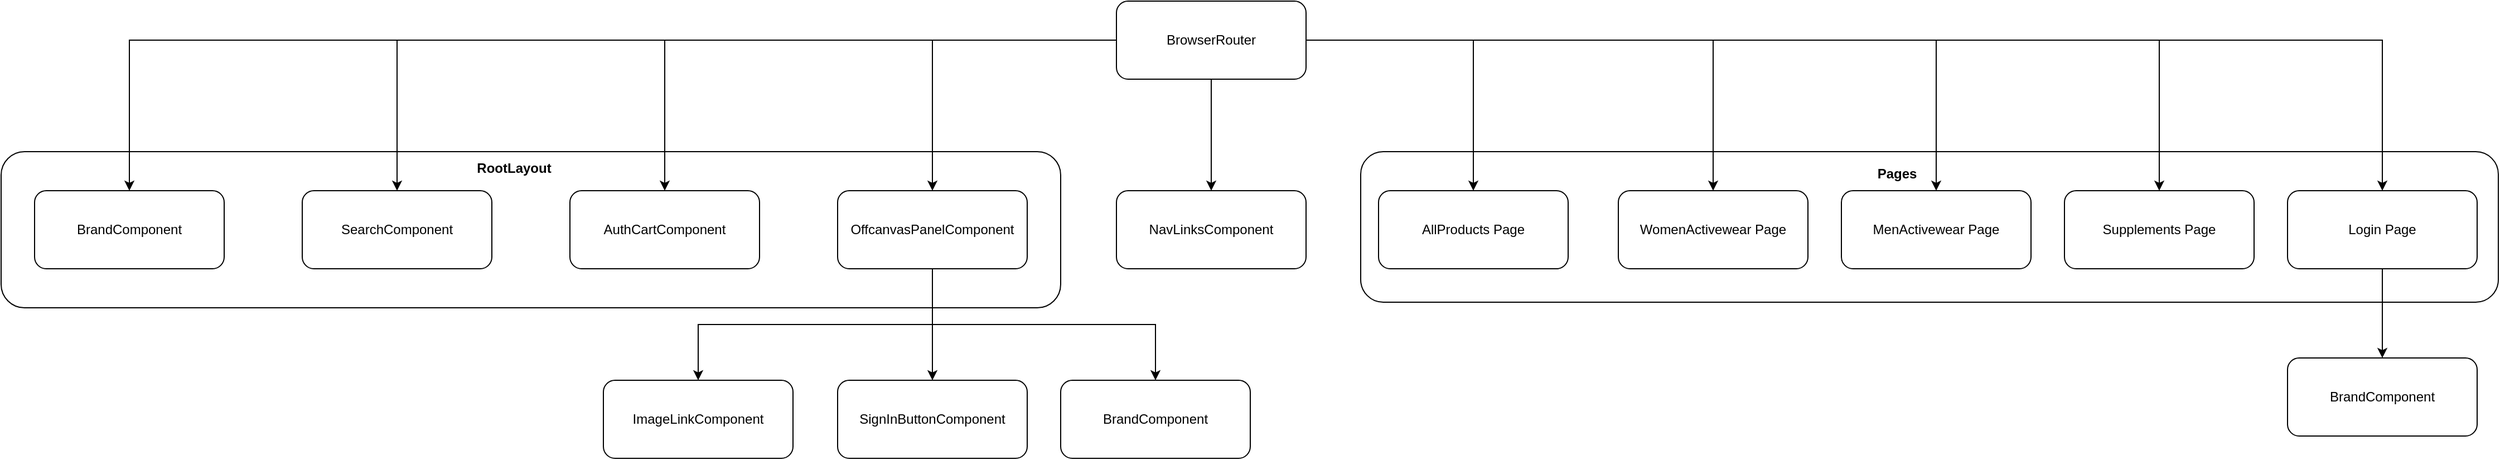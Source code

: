 <mxfile version="24.0.2" type="github">
  <diagram name="Page-1" id="0hHDYDTnzQNr6xpG6abR">
    <mxGraphModel dx="1688" dy="912" grid="1" gridSize="10" guides="1" tooltips="1" connect="1" arrows="1" fold="1" page="1" pageScale="1" pageWidth="850" pageHeight="1100" math="0" shadow="0">
      <root>
        <mxCell id="0" />
        <mxCell id="1" parent="0" />
        <mxCell id="ihooLNB1Ic0cwBquzqxP-21" value="" style="rounded=1;whiteSpace=wrap;html=1;" vertex="1" parent="1">
          <mxGeometry x="1259" y="175" width="1020" height="135" as="geometry" />
        </mxCell>
        <mxCell id="ihooLNB1Ic0cwBquzqxP-7" value="" style="rounded=1;whiteSpace=wrap;html=1;" vertex="1" parent="1">
          <mxGeometry x="40" y="175" width="950" height="140" as="geometry" />
        </mxCell>
        <mxCell id="ihooLNB1Ic0cwBquzqxP-25" style="edgeStyle=orthogonalEdgeStyle;rounded=0;orthogonalLoop=1;jettySize=auto;html=1;" edge="1" parent="1" source="ihooLNB1Ic0cwBquzqxP-1" target="ihooLNB1Ic0cwBquzqxP-2">
          <mxGeometry relative="1" as="geometry" />
        </mxCell>
        <mxCell id="ihooLNB1Ic0cwBquzqxP-26" style="edgeStyle=orthogonalEdgeStyle;rounded=0;orthogonalLoop=1;jettySize=auto;html=1;exitX=0;exitY=0.5;exitDx=0;exitDy=0;" edge="1" parent="1" source="ihooLNB1Ic0cwBquzqxP-1" target="ihooLNB1Ic0cwBquzqxP-3">
          <mxGeometry relative="1" as="geometry" />
        </mxCell>
        <mxCell id="ihooLNB1Ic0cwBquzqxP-27" style="edgeStyle=orthogonalEdgeStyle;rounded=0;orthogonalLoop=1;jettySize=auto;html=1;exitX=0;exitY=0.5;exitDx=0;exitDy=0;" edge="1" parent="1" source="ihooLNB1Ic0cwBquzqxP-1" target="ihooLNB1Ic0cwBquzqxP-4">
          <mxGeometry relative="1" as="geometry" />
        </mxCell>
        <mxCell id="ihooLNB1Ic0cwBquzqxP-28" style="edgeStyle=orthogonalEdgeStyle;rounded=0;orthogonalLoop=1;jettySize=auto;html=1;" edge="1" parent="1" source="ihooLNB1Ic0cwBquzqxP-1" target="ihooLNB1Ic0cwBquzqxP-5">
          <mxGeometry relative="1" as="geometry" />
        </mxCell>
        <mxCell id="ihooLNB1Ic0cwBquzqxP-29" style="edgeStyle=orthogonalEdgeStyle;rounded=0;orthogonalLoop=1;jettySize=auto;html=1;entryX=0.5;entryY=0;entryDx=0;entryDy=0;" edge="1" parent="1" source="ihooLNB1Ic0cwBquzqxP-1" target="ihooLNB1Ic0cwBquzqxP-6">
          <mxGeometry relative="1" as="geometry" />
        </mxCell>
        <mxCell id="ihooLNB1Ic0cwBquzqxP-30" style="edgeStyle=orthogonalEdgeStyle;rounded=0;orthogonalLoop=1;jettySize=auto;html=1;" edge="1" parent="1" source="ihooLNB1Ic0cwBquzqxP-1" target="ihooLNB1Ic0cwBquzqxP-9">
          <mxGeometry relative="1" as="geometry" />
        </mxCell>
        <mxCell id="ihooLNB1Ic0cwBquzqxP-31" style="edgeStyle=orthogonalEdgeStyle;rounded=0;orthogonalLoop=1;jettySize=auto;html=1;" edge="1" parent="1" source="ihooLNB1Ic0cwBquzqxP-1" target="ihooLNB1Ic0cwBquzqxP-10">
          <mxGeometry relative="1" as="geometry" />
        </mxCell>
        <mxCell id="ihooLNB1Ic0cwBquzqxP-32" style="edgeStyle=orthogonalEdgeStyle;rounded=0;orthogonalLoop=1;jettySize=auto;html=1;" edge="1" parent="1" source="ihooLNB1Ic0cwBquzqxP-1" target="ihooLNB1Ic0cwBquzqxP-11">
          <mxGeometry relative="1" as="geometry" />
        </mxCell>
        <mxCell id="ihooLNB1Ic0cwBquzqxP-33" style="edgeStyle=orthogonalEdgeStyle;rounded=0;orthogonalLoop=1;jettySize=auto;html=1;" edge="1" parent="1" source="ihooLNB1Ic0cwBquzqxP-1" target="ihooLNB1Ic0cwBquzqxP-12">
          <mxGeometry relative="1" as="geometry" />
        </mxCell>
        <mxCell id="ihooLNB1Ic0cwBquzqxP-34" style="edgeStyle=orthogonalEdgeStyle;rounded=0;orthogonalLoop=1;jettySize=auto;html=1;" edge="1" parent="1" source="ihooLNB1Ic0cwBquzqxP-1" target="ihooLNB1Ic0cwBquzqxP-14">
          <mxGeometry relative="1" as="geometry" />
        </mxCell>
        <mxCell id="ihooLNB1Ic0cwBquzqxP-1" value="BrowserRouter" style="rounded=1;whiteSpace=wrap;html=1;" vertex="1" parent="1">
          <mxGeometry x="1040" y="40" width="170" height="70" as="geometry" />
        </mxCell>
        <mxCell id="ihooLNB1Ic0cwBquzqxP-2" value="BrandComponent" style="rounded=1;whiteSpace=wrap;html=1;" vertex="1" parent="1">
          <mxGeometry x="70" y="210" width="170" height="70" as="geometry" />
        </mxCell>
        <mxCell id="ihooLNB1Ic0cwBquzqxP-3" value="SearchComponent" style="rounded=1;whiteSpace=wrap;html=1;" vertex="1" parent="1">
          <mxGeometry x="310" y="210" width="170" height="70" as="geometry" />
        </mxCell>
        <mxCell id="ihooLNB1Ic0cwBquzqxP-4" value="AuthCartComponent" style="rounded=1;whiteSpace=wrap;html=1;" vertex="1" parent="1">
          <mxGeometry x="550" y="210" width="170" height="70" as="geometry" />
        </mxCell>
        <mxCell id="ihooLNB1Ic0cwBquzqxP-19" style="edgeStyle=orthogonalEdgeStyle;rounded=0;orthogonalLoop=1;jettySize=auto;html=1;exitX=0.5;exitY=1;exitDx=0;exitDy=0;entryX=0.5;entryY=0;entryDx=0;entryDy=0;" edge="1" parent="1" source="ihooLNB1Ic0cwBquzqxP-5" target="ihooLNB1Ic0cwBquzqxP-16">
          <mxGeometry relative="1" as="geometry" />
        </mxCell>
        <mxCell id="ihooLNB1Ic0cwBquzqxP-20" style="edgeStyle=orthogonalEdgeStyle;rounded=0;orthogonalLoop=1;jettySize=auto;html=1;exitX=0.5;exitY=1;exitDx=0;exitDy=0;entryX=0.5;entryY=0;entryDx=0;entryDy=0;" edge="1" parent="1" source="ihooLNB1Ic0cwBquzqxP-5" target="ihooLNB1Ic0cwBquzqxP-17">
          <mxGeometry relative="1" as="geometry" />
        </mxCell>
        <mxCell id="ihooLNB1Ic0cwBquzqxP-5" value="OffcanvasPanelComponent" style="rounded=1;whiteSpace=wrap;html=1;" vertex="1" parent="1">
          <mxGeometry x="790" y="210" width="170" height="70" as="geometry" />
        </mxCell>
        <mxCell id="ihooLNB1Ic0cwBquzqxP-6" value="NavLinksComponent" style="rounded=1;whiteSpace=wrap;html=1;" vertex="1" parent="1">
          <mxGeometry x="1040" y="210" width="170" height="70" as="geometry" />
        </mxCell>
        <mxCell id="ihooLNB1Ic0cwBquzqxP-8" value="RootLayout" style="text;html=1;align=center;verticalAlign=middle;whiteSpace=wrap;rounded=0;fontStyle=1" vertex="1" parent="1">
          <mxGeometry x="470" y="175" width="60" height="30" as="geometry" />
        </mxCell>
        <mxCell id="ihooLNB1Ic0cwBquzqxP-9" value="AllProducts Page" style="rounded=1;whiteSpace=wrap;html=1;" vertex="1" parent="1">
          <mxGeometry x="1275" y="210" width="170" height="70" as="geometry" />
        </mxCell>
        <mxCell id="ihooLNB1Ic0cwBquzqxP-10" value="WomenActivewear Page" style="rounded=1;whiteSpace=wrap;html=1;" vertex="1" parent="1">
          <mxGeometry x="1490" y="210" width="170" height="70" as="geometry" />
        </mxCell>
        <mxCell id="ihooLNB1Ic0cwBquzqxP-11" value="MenActivewear Page" style="rounded=1;whiteSpace=wrap;html=1;" vertex="1" parent="1">
          <mxGeometry x="1690" y="210" width="170" height="70" as="geometry" />
        </mxCell>
        <mxCell id="ihooLNB1Ic0cwBquzqxP-12" value="Supplements Page" style="rounded=1;whiteSpace=wrap;html=1;" vertex="1" parent="1">
          <mxGeometry x="1890" y="210" width="170" height="70" as="geometry" />
        </mxCell>
        <mxCell id="ihooLNB1Ic0cwBquzqxP-24" style="edgeStyle=orthogonalEdgeStyle;rounded=0;orthogonalLoop=1;jettySize=auto;html=1;entryX=0.5;entryY=0;entryDx=0;entryDy=0;" edge="1" parent="1" source="ihooLNB1Ic0cwBquzqxP-14" target="ihooLNB1Ic0cwBquzqxP-23">
          <mxGeometry relative="1" as="geometry" />
        </mxCell>
        <mxCell id="ihooLNB1Ic0cwBquzqxP-14" value="Login Page" style="rounded=1;whiteSpace=wrap;html=1;" vertex="1" parent="1">
          <mxGeometry x="2090" y="210" width="170" height="70" as="geometry" />
        </mxCell>
        <mxCell id="ihooLNB1Ic0cwBquzqxP-15" value="ImageLinkComponent" style="rounded=1;whiteSpace=wrap;html=1;" vertex="1" parent="1">
          <mxGeometry x="580" y="380" width="170" height="70" as="geometry" />
        </mxCell>
        <mxCell id="ihooLNB1Ic0cwBquzqxP-16" value="SignInButtonComponent" style="rounded=1;whiteSpace=wrap;html=1;" vertex="1" parent="1">
          <mxGeometry x="790" y="380" width="170" height="70" as="geometry" />
        </mxCell>
        <mxCell id="ihooLNB1Ic0cwBquzqxP-17" value="BrandComponent" style="rounded=1;whiteSpace=wrap;html=1;" vertex="1" parent="1">
          <mxGeometry x="990" y="380" width="170" height="70" as="geometry" />
        </mxCell>
        <mxCell id="ihooLNB1Ic0cwBquzqxP-18" style="edgeStyle=orthogonalEdgeStyle;rounded=0;orthogonalLoop=1;jettySize=auto;html=1;exitX=0.5;exitY=1;exitDx=0;exitDy=0;" edge="1" parent="1" source="ihooLNB1Ic0cwBquzqxP-5" target="ihooLNB1Ic0cwBquzqxP-15">
          <mxGeometry relative="1" as="geometry" />
        </mxCell>
        <mxCell id="ihooLNB1Ic0cwBquzqxP-22" value="&lt;b&gt;Pages&lt;/b&gt;" style="text;html=1;align=center;verticalAlign=middle;whiteSpace=wrap;rounded=0;" vertex="1" parent="1">
          <mxGeometry x="1710" y="180" width="60" height="30" as="geometry" />
        </mxCell>
        <mxCell id="ihooLNB1Ic0cwBquzqxP-23" value="BrandComponent" style="rounded=1;whiteSpace=wrap;html=1;" vertex="1" parent="1">
          <mxGeometry x="2090" y="360" width="170" height="70" as="geometry" />
        </mxCell>
      </root>
    </mxGraphModel>
  </diagram>
</mxfile>
